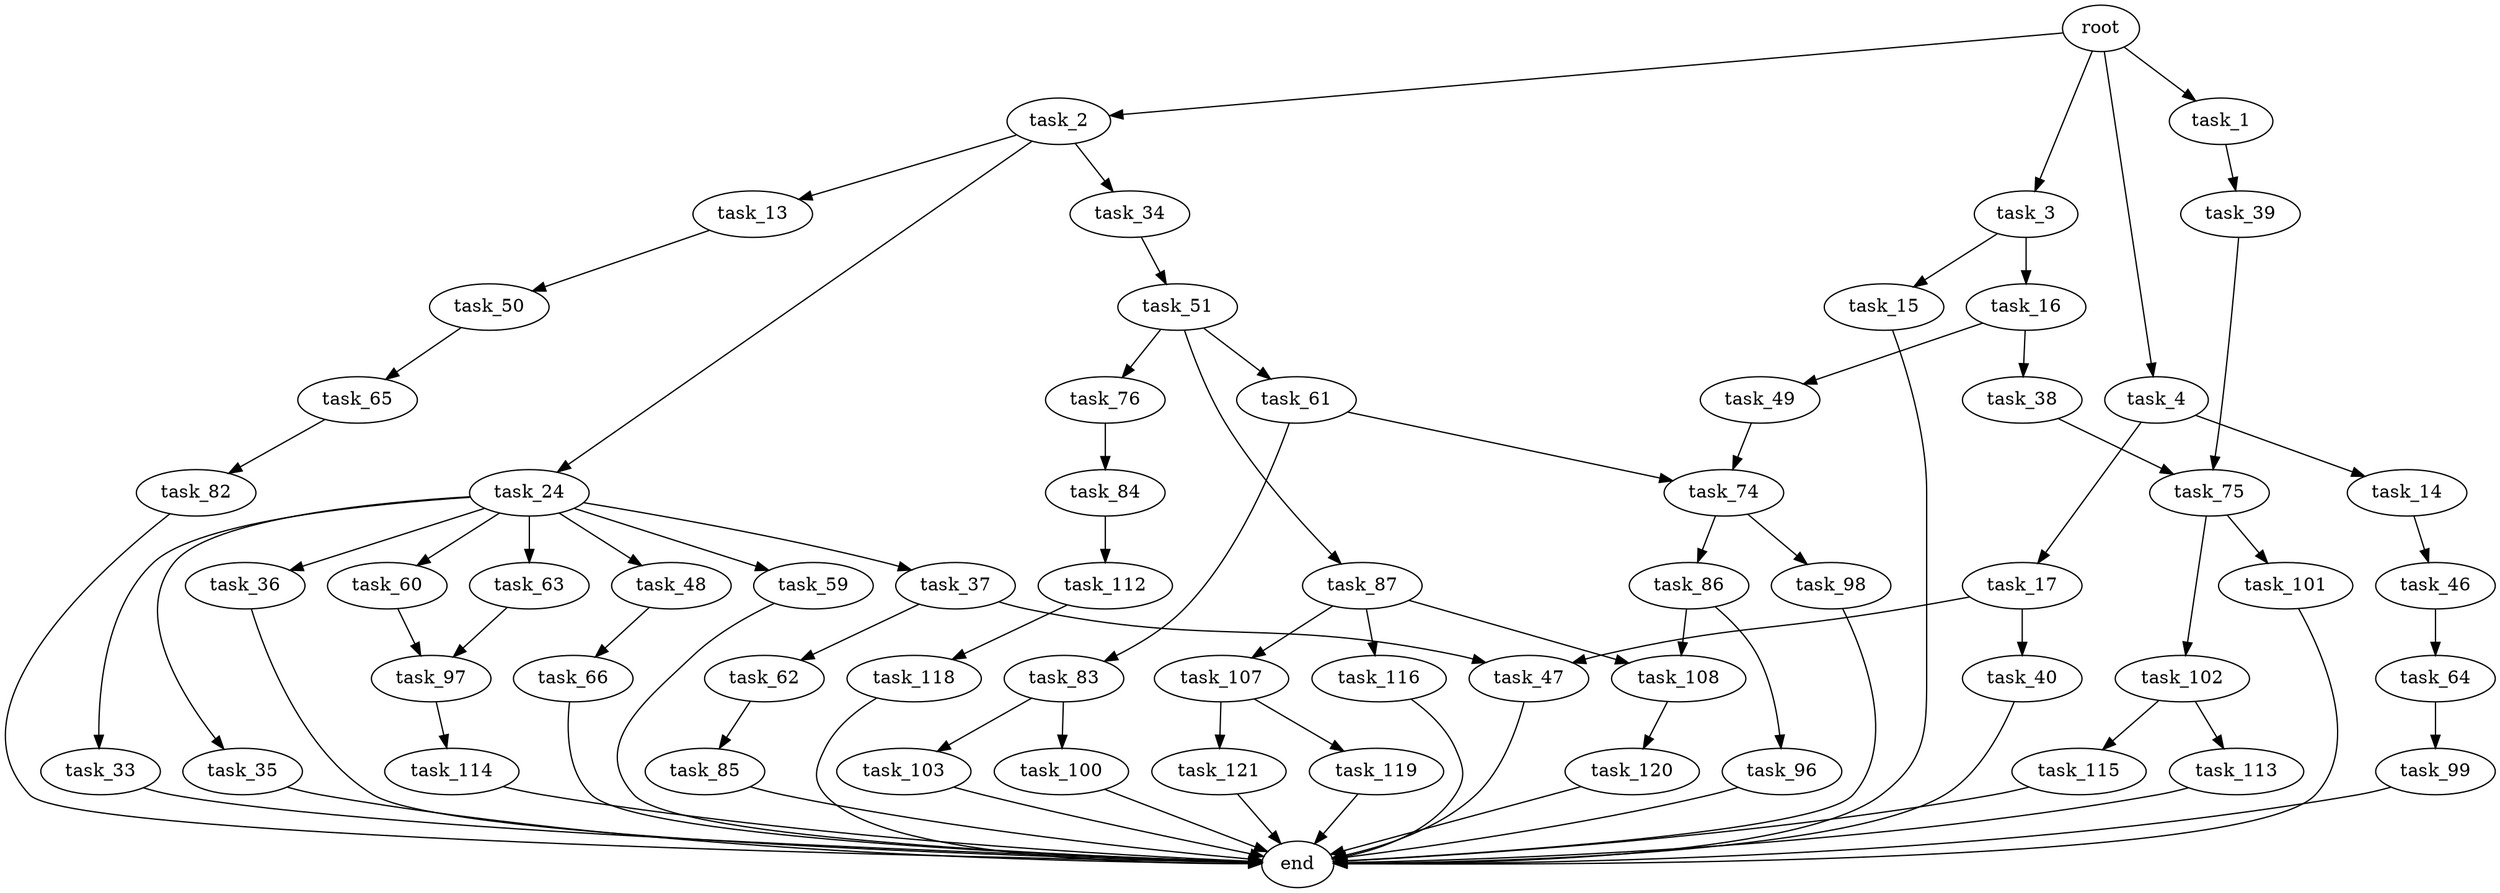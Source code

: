 digraph G {
  root [size="0.000000"];
  task_1 [size="8589934592.000000"];
  task_2 [size="11455134890.000000"];
  task_3 [size="1073741824000.000000"];
  task_4 [size="7009048172.000000"];
  task_13 [size="1292900506512.000000"];
  task_14 [size="263433506990.000000"];
  task_15 [size="1236145824.000000"];
  task_16 [size="4901191462.000000"];
  task_17 [size="39484860955.000000"];
  task_24 [size="3489512371.000000"];
  task_33 [size="206486530617.000000"];
  task_34 [size="17800666234.000000"];
  task_35 [size="134217728000.000000"];
  task_36 [size="2443393359.000000"];
  task_37 [size="28991029248.000000"];
  task_38 [size="68719476736.000000"];
  task_39 [size="68719476736.000000"];
  task_40 [size="368293445632.000000"];
  task_46 [size="265084344317.000000"];
  task_47 [size="782757789696.000000"];
  task_48 [size="703216129080.000000"];
  task_49 [size="1222197783.000000"];
  task_50 [size="67832020837.000000"];
  task_51 [size="782757789696.000000"];
  task_59 [size="368293445632.000000"];
  task_60 [size="12359434160.000000"];
  task_61 [size="314120370870.000000"];
  task_62 [size="68719476736.000000"];
  task_63 [size="16314200941.000000"];
  task_64 [size="812534812599.000000"];
  task_65 [size="782757789696.000000"];
  task_66 [size="180504617987.000000"];
  task_74 [size="248394070965.000000"];
  task_75 [size="1546680278.000000"];
  task_76 [size="8589934592.000000"];
  task_82 [size="231924680459.000000"];
  task_83 [size="778862658858.000000"];
  task_84 [size="17907588465.000000"];
  task_85 [size="110121260360.000000"];
  task_86 [size="47658136153.000000"];
  task_87 [size="18461874281.000000"];
  task_96 [size="28991029248.000000"];
  task_97 [size="12625779054.000000"];
  task_98 [size="29037994035.000000"];
  task_99 [size="7838403060.000000"];
  task_100 [size="74797834803.000000"];
  task_101 [size="782757789696.000000"];
  task_102 [size="601099049178.000000"];
  task_103 [size="549755813888.000000"];
  task_107 [size="549755813888.000000"];
  task_108 [size="116447377503.000000"];
  task_112 [size="1822393483.000000"];
  task_113 [size="6198537618.000000"];
  task_114 [size="8824972954.000000"];
  task_115 [size="9476475121.000000"];
  task_116 [size="231928233984.000000"];
  task_118 [size="190599615770.000000"];
  task_119 [size="642118126975.000000"];
  task_120 [size="697886065084.000000"];
  task_121 [size="266678306744.000000"];
  end [size="0.000000"];

  root -> task_1 [size="1.000000"];
  root -> task_2 [size="1.000000"];
  root -> task_3 [size="1.000000"];
  root -> task_4 [size="1.000000"];
  task_1 -> task_39 [size="33554432.000000"];
  task_2 -> task_13 [size="411041792.000000"];
  task_2 -> task_24 [size="411041792.000000"];
  task_2 -> task_34 [size="411041792.000000"];
  task_3 -> task_15 [size="838860800.000000"];
  task_3 -> task_16 [size="838860800.000000"];
  task_4 -> task_14 [size="411041792.000000"];
  task_4 -> task_17 [size="411041792.000000"];
  task_13 -> task_50 [size="838860800.000000"];
  task_14 -> task_46 [size="209715200.000000"];
  task_15 -> end [size="1.000000"];
  task_16 -> task_38 [size="301989888.000000"];
  task_16 -> task_49 [size="301989888.000000"];
  task_17 -> task_40 [size="33554432.000000"];
  task_17 -> task_47 [size="33554432.000000"];
  task_24 -> task_33 [size="134217728.000000"];
  task_24 -> task_35 [size="134217728.000000"];
  task_24 -> task_36 [size="134217728.000000"];
  task_24 -> task_37 [size="134217728.000000"];
  task_24 -> task_48 [size="134217728.000000"];
  task_24 -> task_59 [size="134217728.000000"];
  task_24 -> task_60 [size="134217728.000000"];
  task_24 -> task_63 [size="134217728.000000"];
  task_33 -> end [size="1.000000"];
  task_34 -> task_51 [size="679477248.000000"];
  task_35 -> end [size="1.000000"];
  task_36 -> end [size="1.000000"];
  task_37 -> task_47 [size="75497472.000000"];
  task_37 -> task_62 [size="75497472.000000"];
  task_38 -> task_75 [size="134217728.000000"];
  task_39 -> task_75 [size="134217728.000000"];
  task_40 -> end [size="1.000000"];
  task_46 -> task_64 [size="301989888.000000"];
  task_47 -> end [size="1.000000"];
  task_48 -> task_66 [size="536870912.000000"];
  task_49 -> task_74 [size="33554432.000000"];
  task_50 -> task_65 [size="209715200.000000"];
  task_51 -> task_61 [size="679477248.000000"];
  task_51 -> task_76 [size="679477248.000000"];
  task_51 -> task_87 [size="679477248.000000"];
  task_59 -> end [size="1.000000"];
  task_60 -> task_97 [size="209715200.000000"];
  task_61 -> task_74 [size="411041792.000000"];
  task_61 -> task_83 [size="411041792.000000"];
  task_62 -> task_85 [size="134217728.000000"];
  task_63 -> task_97 [size="536870912.000000"];
  task_64 -> task_99 [size="838860800.000000"];
  task_65 -> task_82 [size="679477248.000000"];
  task_66 -> end [size="1.000000"];
  task_74 -> task_86 [size="209715200.000000"];
  task_74 -> task_98 [size="209715200.000000"];
  task_75 -> task_101 [size="33554432.000000"];
  task_75 -> task_102 [size="33554432.000000"];
  task_76 -> task_84 [size="33554432.000000"];
  task_82 -> end [size="1.000000"];
  task_83 -> task_100 [size="838860800.000000"];
  task_83 -> task_103 [size="838860800.000000"];
  task_84 -> task_112 [size="301989888.000000"];
  task_85 -> end [size="1.000000"];
  task_86 -> task_96 [size="838860800.000000"];
  task_86 -> task_108 [size="838860800.000000"];
  task_87 -> task_107 [size="838860800.000000"];
  task_87 -> task_108 [size="838860800.000000"];
  task_87 -> task_116 [size="838860800.000000"];
  task_96 -> end [size="1.000000"];
  task_97 -> task_114 [size="301989888.000000"];
  task_98 -> end [size="1.000000"];
  task_99 -> end [size="1.000000"];
  task_100 -> end [size="1.000000"];
  task_101 -> end [size="1.000000"];
  task_102 -> task_113 [size="838860800.000000"];
  task_102 -> task_115 [size="838860800.000000"];
  task_103 -> end [size="1.000000"];
  task_107 -> task_119 [size="536870912.000000"];
  task_107 -> task_121 [size="536870912.000000"];
  task_108 -> task_120 [size="134217728.000000"];
  task_112 -> task_118 [size="33554432.000000"];
  task_113 -> end [size="1.000000"];
  task_114 -> end [size="1.000000"];
  task_115 -> end [size="1.000000"];
  task_116 -> end [size="1.000000"];
  task_118 -> end [size="1.000000"];
  task_119 -> end [size="1.000000"];
  task_120 -> end [size="1.000000"];
  task_121 -> end [size="1.000000"];
}
